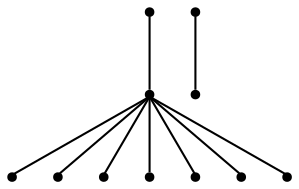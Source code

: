 graph {
  node [shape=point,comment="{\"directed\":false,\"doi\":\"10.1007/3-540-36151-0_32\",\"figure\":\"7 (2)\"}"]

  v0 [pos="1245.8333651224773,1535.6438839074333"]
  v1 [pos="1328.958288828532,1397.0189296838005"]
  v2 [pos="1162.58331934611,1397.0189296838005"]
  v3 [pos="1495.4583803812666,1397.0189296838005"]
  v4 [pos="1079.333273569743,1397.0189296838005"]
  v5 [pos="996.0833072662354,1397.0189296838005"]
  v6 [pos="1245.8333651224773,1397.0189296838003"]
  v7 [pos="1412.2083346048992,1397.0189296838005"]
  v8 [pos="1245.8333651224773,1674.3939602013786"]
  v9 [pos="1046.0833867390952,1535.6438839074333"]
  v10 [pos="1046.0833867390952,1674.3939602013784"]

  v0 -- v1 [id="-1",pos="1245.8333651224773,1535.6438839074333 1328.958288828532,1397.0189296838005 1328.958288828532,1397.0189296838005 1328.958288828532,1397.0189296838005"]
  v9 -- v10 [id="-2",pos="1046.0833867390952,1535.6438839074333 1046.0833867390952,1674.3939602013784 1046.0833867390952,1674.3939602013784 1046.0833867390952,1674.3939602013784"]
  v8 -- v0 [id="-4",pos="1245.8333651224773,1674.3939602013786 1245.8333651224773,1535.6438839074333 1245.8333651224773,1535.6438839074333 1245.8333651224773,1535.6438839074333"]
  v0 -- v7 [id="-5",pos="1245.8333651224773,1535.6438839074333 1412.2083346048992,1397.0189296838005 1412.2083346048992,1397.0189296838005 1412.2083346048992,1397.0189296838005"]
  v0 -- v6 [id="-6",pos="1245.8333651224773,1535.6438839074333 1245.8333651224773,1397.0189296838003 1245.8333651224773,1397.0189296838003 1245.8333651224773,1397.0189296838003"]
  v0 -- v5 [id="-7",pos="1245.8333651224773,1535.6438839074333 996.0833072662354,1397.0189296838005 996.0833072662354,1397.0189296838005 996.0833072662354,1397.0189296838005"]
  v0 -- v4 [id="-8",pos="1245.8333651224773,1535.6438839074333 1079.333273569743,1397.0189296838005 1079.333273569743,1397.0189296838005 1079.333273569743,1397.0189296838005"]
  v0 -- v3 [id="-9",pos="1245.8333651224773,1535.6438839074333 1495.4583803812666,1397.0189296838005 1495.4583803812666,1397.0189296838005 1495.4583803812666,1397.0189296838005"]
  v0 -- v2 [id="-10",pos="1245.8333651224773,1535.6438839074333 1162.58331934611,1397.0189296838005 1162.58331934611,1397.0189296838005 1162.58331934611,1397.0189296838005"]
}